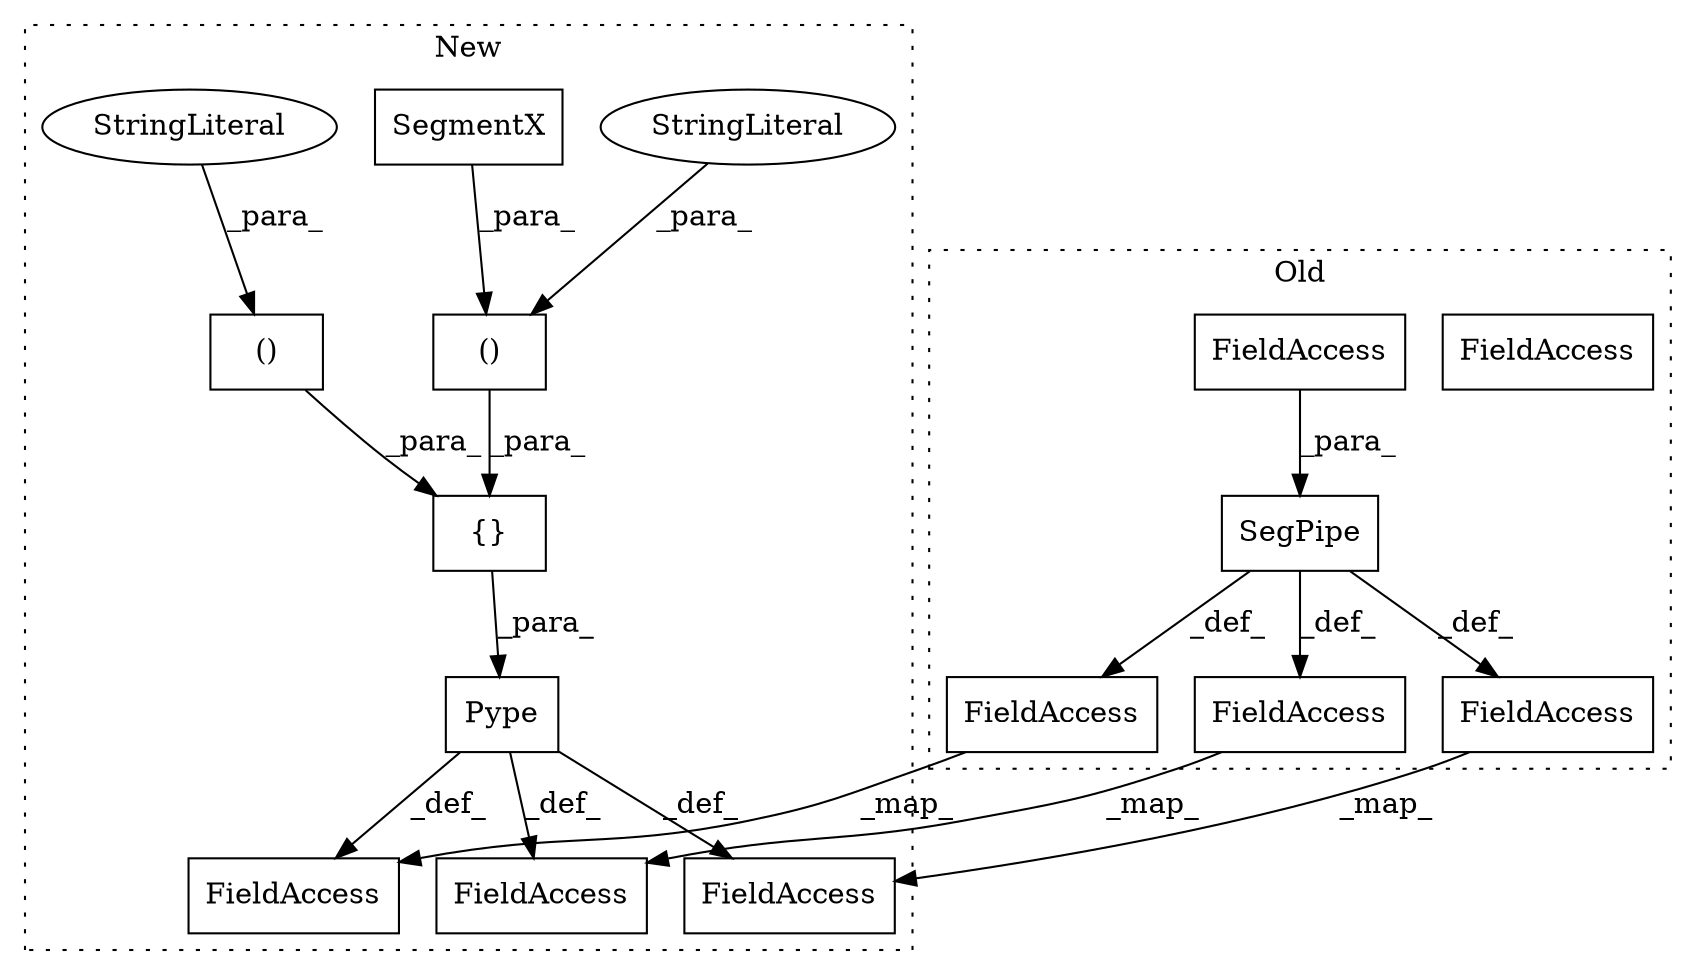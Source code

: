 digraph G {
subgraph cluster0 {
1 [label="SegPipe" a="32" s="1865,1876" l="8,1" shape="box"];
6 [label="FieldAccess" a="22" s="1873" l="3" shape="box"];
11 [label="FieldAccess" a="22" s="2328" l="9" shape="box"];
12 [label="FieldAccess" a="22" s="1860" l="4" shape="box"];
14 [label="FieldAccess" a="22" s="2021" l="5" shape="box"];
16 [label="FieldAccess" a="22" s="1873" l="3" shape="box"];
label = "Old";
style="dotted";
}
subgraph cluster1 {
2 [label="Pype" a="32" s="1996,2006" l="5,1" shape="box"];
3 [label="()" a="106" s="1821" l="28" shape="box"];
4 [label="{}" a="4" s="1815,1983" l="6,2" shape="box"];
5 [label="()" a="106" s="1856" l="35" shape="box"];
7 [label="SegmentX" a="32" s="1839" l="10" shape="box"];
8 [label="StringLiteral" a="45" s="1821" l="5" shape="ellipse"];
9 [label="StringLiteral" a="45" s="1856" l="10" shape="ellipse"];
10 [label="FieldAccess" a="22" s="2468" l="9" shape="box"];
13 [label="FieldAccess" a="22" s="1991" l="4" shape="box"];
15 [label="FieldAccess" a="22" s="2151" l="5" shape="box"];
label = "New";
style="dotted";
}
1 -> 14 [label="_def_"];
1 -> 11 [label="_def_"];
1 -> 12 [label="_def_"];
2 -> 13 [label="_def_"];
2 -> 15 [label="_def_"];
2 -> 10 [label="_def_"];
3 -> 4 [label="_para_"];
4 -> 2 [label="_para_"];
5 -> 4 [label="_para_"];
7 -> 3 [label="_para_"];
8 -> 3 [label="_para_"];
9 -> 5 [label="_para_"];
11 -> 10 [label="_map_"];
12 -> 13 [label="_map_"];
14 -> 15 [label="_map_"];
16 -> 1 [label="_para_"];
}
